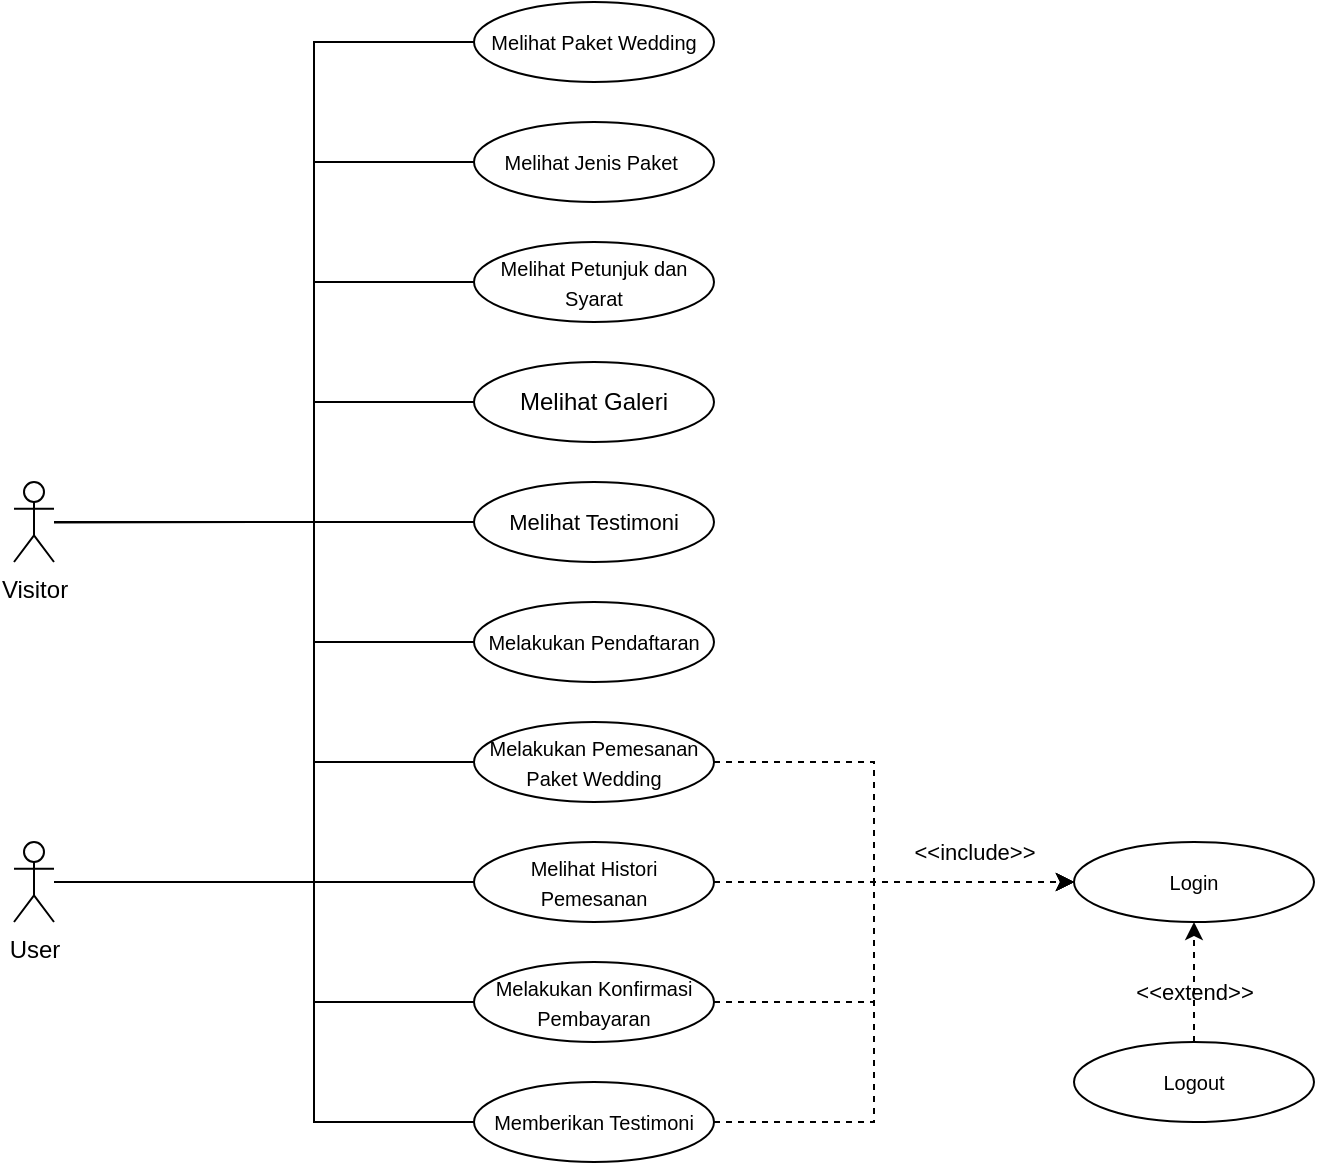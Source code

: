 <mxfile version="21.3.2" type="github">
  <diagram name="Page-1" id="ptqF46JkStDB1N-qUOx_">
    <mxGraphModel dx="1114" dy="576" grid="1" gridSize="10" guides="1" tooltips="1" connect="1" arrows="1" fold="1" page="1" pageScale="1" pageWidth="827" pageHeight="1169" math="0" shadow="0">
      <root>
        <mxCell id="0" />
        <mxCell id="1" parent="0" />
        <mxCell id="HR6nC0uiJFTiaysMqOgH-27" value="" style="edgeStyle=orthogonalEdgeStyle;rounded=0;orthogonalLoop=1;jettySize=auto;html=1;entryX=0;entryY=0.5;entryDx=0;entryDy=0;endArrow=none;endFill=0;" parent="1" source="RQx9iSCu71bE9roLs_1m-1" target="HR6nC0uiJFTiaysMqOgH-1" edge="1">
          <mxGeometry relative="1" as="geometry">
            <mxPoint x="160.0" y="360" as="targetPoint" />
            <Array as="points">
              <mxPoint x="200" y="360" />
              <mxPoint x="200" y="120" />
            </Array>
          </mxGeometry>
        </mxCell>
        <mxCell id="RQx9iSCu71bE9roLs_1m-1" value="Visitor" style="shape=umlActor;verticalLabelPosition=bottom;verticalAlign=top;html=1;" parent="1" vertex="1">
          <mxGeometry x="50" y="340" width="20" height="40" as="geometry" />
        </mxCell>
        <mxCell id="HR6nC0uiJFTiaysMqOgH-1" value="&lt;font style=&quot;font-size: 10px;&quot;&gt;Melihat Paket Wedding&lt;/font&gt;" style="ellipse;whiteSpace=wrap;html=1;" parent="1" vertex="1">
          <mxGeometry x="280" y="100" width="120" height="40" as="geometry" />
        </mxCell>
        <mxCell id="HR6nC0uiJFTiaysMqOgH-30" style="edgeStyle=orthogonalEdgeStyle;rounded=0;orthogonalLoop=1;jettySize=auto;html=1;endArrow=none;endFill=0;" parent="1" source="HR6nC0uiJFTiaysMqOgH-13" edge="1">
          <mxGeometry relative="1" as="geometry">
            <mxPoint x="70" y="360" as="targetPoint" />
            <Array as="points">
              <mxPoint x="200" y="180" />
              <mxPoint x="200" y="360" />
            </Array>
          </mxGeometry>
        </mxCell>
        <mxCell id="HR6nC0uiJFTiaysMqOgH-13" value="&lt;font style=&quot;font-size: 10px;&quot;&gt;Melihat Jenis Paket&amp;nbsp;&lt;/font&gt;" style="ellipse;whiteSpace=wrap;html=1;" parent="1" vertex="1">
          <mxGeometry x="280" y="160" width="120" height="40" as="geometry" />
        </mxCell>
        <mxCell id="HR6nC0uiJFTiaysMqOgH-31" style="edgeStyle=orthogonalEdgeStyle;rounded=0;orthogonalLoop=1;jettySize=auto;html=1;exitX=0;exitY=0.5;exitDx=0;exitDy=0;endArrow=none;endFill=0;" parent="1" source="HR6nC0uiJFTiaysMqOgH-14" edge="1">
          <mxGeometry relative="1" as="geometry">
            <mxPoint x="70" y="360.0" as="targetPoint" />
            <Array as="points">
              <mxPoint x="200" y="240" />
              <mxPoint x="200" y="360" />
            </Array>
          </mxGeometry>
        </mxCell>
        <mxCell id="HR6nC0uiJFTiaysMqOgH-14" value="&lt;font style=&quot;font-size: 10px;&quot;&gt;Melihat Petunjuk dan Syarat&lt;/font&gt;" style="ellipse;whiteSpace=wrap;html=1;" parent="1" vertex="1">
          <mxGeometry x="280" y="220" width="120" height="40" as="geometry" />
        </mxCell>
        <mxCell id="HR6nC0uiJFTiaysMqOgH-32" style="edgeStyle=orthogonalEdgeStyle;rounded=0;orthogonalLoop=1;jettySize=auto;html=1;endArrow=none;endFill=0;" parent="1" source="HR6nC0uiJFTiaysMqOgH-15" edge="1">
          <mxGeometry relative="1" as="geometry">
            <mxPoint x="70" y="360.0" as="targetPoint" />
            <Array as="points">
              <mxPoint x="200" y="300" />
              <mxPoint x="200" y="360" />
            </Array>
          </mxGeometry>
        </mxCell>
        <mxCell id="HR6nC0uiJFTiaysMqOgH-15" value="Melihat Galeri" style="ellipse;whiteSpace=wrap;html=1;" parent="1" vertex="1">
          <mxGeometry x="280" y="280" width="120" height="40" as="geometry" />
        </mxCell>
        <mxCell id="HR6nC0uiJFTiaysMqOgH-34" style="edgeStyle=orthogonalEdgeStyle;rounded=0;orthogonalLoop=1;jettySize=auto;html=1;exitX=0;exitY=0.5;exitDx=0;exitDy=0;endArrow=none;endFill=0;" parent="1" source="HR6nC0uiJFTiaysMqOgH-17" edge="1">
          <mxGeometry relative="1" as="geometry">
            <mxPoint x="70" y="360.241" as="targetPoint" />
          </mxGeometry>
        </mxCell>
        <mxCell id="HR6nC0uiJFTiaysMqOgH-17" value="Melihat Testimoni" style="ellipse;whiteSpace=wrap;html=1;fontSize=11;" parent="1" vertex="1">
          <mxGeometry x="280" y="340" width="120" height="40" as="geometry" />
        </mxCell>
        <mxCell id="HR6nC0uiJFTiaysMqOgH-35" style="edgeStyle=orthogonalEdgeStyle;rounded=0;orthogonalLoop=1;jettySize=auto;html=1;endArrow=none;endFill=0;" parent="1" source="HR6nC0uiJFTiaysMqOgH-18" edge="1">
          <mxGeometry relative="1" as="geometry">
            <mxPoint x="70" y="360.0" as="targetPoint" />
            <Array as="points">
              <mxPoint x="200" y="420" />
              <mxPoint x="200" y="360" />
            </Array>
          </mxGeometry>
        </mxCell>
        <mxCell id="HR6nC0uiJFTiaysMqOgH-18" value="&lt;font style=&quot;font-size: 10px;&quot;&gt;Melakukan Pendaftaran&lt;/font&gt;" style="ellipse;whiteSpace=wrap;html=1;" parent="1" vertex="1">
          <mxGeometry x="280" y="400" width="120" height="40" as="geometry" />
        </mxCell>
        <mxCell id="HR6nC0uiJFTiaysMqOgH-49" style="edgeStyle=orthogonalEdgeStyle;rounded=0;orthogonalLoop=1;jettySize=auto;html=1;entryX=0;entryY=0.5;entryDx=0;entryDy=0;dashed=1;" parent="1" source="HR6nC0uiJFTiaysMqOgH-19" target="HR6nC0uiJFTiaysMqOgH-40" edge="1">
          <mxGeometry relative="1" as="geometry">
            <Array as="points">
              <mxPoint x="480" y="480" />
              <mxPoint x="480" y="540" />
            </Array>
          </mxGeometry>
        </mxCell>
        <mxCell id="HR6nC0uiJFTiaysMqOgH-19" value="&lt;font style=&quot;font-size: 10px;&quot;&gt;Melakukan Pemesanan Paket Wedding&lt;/font&gt;" style="ellipse;whiteSpace=wrap;html=1;" parent="1" vertex="1">
          <mxGeometry x="280" y="460" width="120" height="40" as="geometry" />
        </mxCell>
        <mxCell id="HR6nC0uiJFTiaysMqOgH-50" style="edgeStyle=orthogonalEdgeStyle;rounded=0;orthogonalLoop=1;jettySize=auto;html=1;exitX=1;exitY=0.5;exitDx=0;exitDy=0;dashed=1;entryX=0;entryY=0.5;entryDx=0;entryDy=0;" parent="1" source="HR6nC0uiJFTiaysMqOgH-20" target="HR6nC0uiJFTiaysMqOgH-40" edge="1">
          <mxGeometry relative="1" as="geometry">
            <mxPoint x="520" y="360" as="targetPoint" />
            <Array as="points">
              <mxPoint x="540" y="540" />
              <mxPoint x="540" y="540" />
            </Array>
          </mxGeometry>
        </mxCell>
        <mxCell id="HR6nC0uiJFTiaysMqOgH-20" value="&lt;font style=&quot;font-size: 10px;&quot;&gt;Melihat Histori Pemesanan&lt;/font&gt;" style="ellipse;whiteSpace=wrap;html=1;" parent="1" vertex="1">
          <mxGeometry x="280" y="520" width="120" height="40" as="geometry" />
        </mxCell>
        <mxCell id="HR6nC0uiJFTiaysMqOgH-51" style="edgeStyle=orthogonalEdgeStyle;rounded=0;orthogonalLoop=1;jettySize=auto;html=1;entryX=0;entryY=0.5;entryDx=0;entryDy=0;dashed=1;" parent="1" source="HR6nC0uiJFTiaysMqOgH-21" target="HR6nC0uiJFTiaysMqOgH-40" edge="1">
          <mxGeometry relative="1" as="geometry">
            <Array as="points">
              <mxPoint x="480" y="600" />
              <mxPoint x="480" y="540" />
            </Array>
          </mxGeometry>
        </mxCell>
        <mxCell id="HR6nC0uiJFTiaysMqOgH-21" value="&lt;font style=&quot;font-size: 10px;&quot;&gt;Melakukan Konfirmasi Pembayaran&lt;/font&gt;" style="ellipse;whiteSpace=wrap;html=1;" parent="1" vertex="1">
          <mxGeometry x="280" y="580" width="120" height="40" as="geometry" />
        </mxCell>
        <mxCell id="HR6nC0uiJFTiaysMqOgH-52" style="edgeStyle=orthogonalEdgeStyle;rounded=0;orthogonalLoop=1;jettySize=auto;html=1;exitX=1;exitY=0.5;exitDx=0;exitDy=0;dashed=1;entryX=0;entryY=0.5;entryDx=0;entryDy=0;" parent="1" source="HR6nC0uiJFTiaysMqOgH-22" target="HR6nC0uiJFTiaysMqOgH-40" edge="1">
          <mxGeometry relative="1" as="geometry">
            <mxPoint x="520" y="360" as="targetPoint" />
            <Array as="points">
              <mxPoint x="480" y="660" />
              <mxPoint x="480" y="540" />
            </Array>
          </mxGeometry>
        </mxCell>
        <mxCell id="HR6nC0uiJFTiaysMqOgH-22" value="&lt;font style=&quot;font-size: 10px;&quot;&gt;Memberikan Testimoni&lt;/font&gt;" style="ellipse;whiteSpace=wrap;html=1;" parent="1" vertex="1">
          <mxGeometry x="280" y="640" width="120" height="40" as="geometry" />
        </mxCell>
        <mxCell id="HR6nC0uiJFTiaysMqOgH-40" value="&lt;font style=&quot;font-size: 10px;&quot;&gt;Login&lt;/font&gt;" style="ellipse;whiteSpace=wrap;html=1;" parent="1" vertex="1">
          <mxGeometry x="580" y="520" width="120" height="40" as="geometry" />
        </mxCell>
        <mxCell id="HR6nC0uiJFTiaysMqOgH-54" value="&lt;font style=&quot;font-size: 11px;&quot;&gt;&amp;lt;&amp;lt;include&amp;gt;&amp;gt;&lt;/font&gt;" style="text;html=1;align=center;verticalAlign=middle;resizable=0;points=[];autosize=1;strokeColor=none;fillColor=none;" parent="1" vertex="1">
          <mxGeometry x="490" y="510" width="80" height="30" as="geometry" />
        </mxCell>
        <mxCell id="HR6nC0uiJFTiaysMqOgH-56" value="" style="edgeStyle=orthogonalEdgeStyle;rounded=0;orthogonalLoop=1;jettySize=auto;html=1;dashed=1;" parent="1" source="HR6nC0uiJFTiaysMqOgH-55" target="HR6nC0uiJFTiaysMqOgH-40" edge="1">
          <mxGeometry relative="1" as="geometry" />
        </mxCell>
        <mxCell id="HR6nC0uiJFTiaysMqOgH-55" value="&lt;font style=&quot;font-size: 10px;&quot;&gt;Logout&lt;/font&gt;" style="ellipse;whiteSpace=wrap;html=1;" parent="1" vertex="1">
          <mxGeometry x="580" y="620" width="120" height="40" as="geometry" />
        </mxCell>
        <mxCell id="HR6nC0uiJFTiaysMqOgH-57" value="&lt;font style=&quot;font-size: 11px;&quot;&gt;&amp;lt;&amp;lt;extend&amp;gt;&amp;gt;&lt;/font&gt;" style="text;html=1;align=center;verticalAlign=middle;resizable=0;points=[];autosize=1;strokeColor=none;fillColor=none;" parent="1" vertex="1">
          <mxGeometry x="600" y="580" width="80" height="30" as="geometry" />
        </mxCell>
        <mxCell id="HUihaT8eayz2FnNqMXaq-3" style="edgeStyle=orthogonalEdgeStyle;rounded=0;orthogonalLoop=1;jettySize=auto;html=1;entryX=0;entryY=0.5;entryDx=0;entryDy=0;endArrow=none;endFill=0;" parent="1" source="HUihaT8eayz2FnNqMXaq-2" target="HR6nC0uiJFTiaysMqOgH-19" edge="1">
          <mxGeometry relative="1" as="geometry">
            <Array as="points">
              <mxPoint x="200" y="540" />
              <mxPoint x="200" y="480" />
            </Array>
          </mxGeometry>
        </mxCell>
        <mxCell id="HUihaT8eayz2FnNqMXaq-4" style="edgeStyle=orthogonalEdgeStyle;rounded=0;orthogonalLoop=1;jettySize=auto;html=1;entryX=0;entryY=0.5;entryDx=0;entryDy=0;endArrow=none;endFill=0;" parent="1" source="HUihaT8eayz2FnNqMXaq-2" target="HR6nC0uiJFTiaysMqOgH-20" edge="1">
          <mxGeometry relative="1" as="geometry" />
        </mxCell>
        <mxCell id="HUihaT8eayz2FnNqMXaq-5" style="edgeStyle=orthogonalEdgeStyle;rounded=0;orthogonalLoop=1;jettySize=auto;html=1;entryX=0;entryY=0.5;entryDx=0;entryDy=0;endArrow=none;endFill=0;" parent="1" source="HUihaT8eayz2FnNqMXaq-2" target="HR6nC0uiJFTiaysMqOgH-21" edge="1">
          <mxGeometry relative="1" as="geometry">
            <Array as="points">
              <mxPoint x="200" y="540" />
              <mxPoint x="200" y="600" />
            </Array>
          </mxGeometry>
        </mxCell>
        <mxCell id="HUihaT8eayz2FnNqMXaq-6" style="edgeStyle=orthogonalEdgeStyle;rounded=0;orthogonalLoop=1;jettySize=auto;html=1;entryX=0;entryY=0.5;entryDx=0;entryDy=0;endArrow=none;endFill=0;" parent="1" source="HUihaT8eayz2FnNqMXaq-2" target="HR6nC0uiJFTiaysMqOgH-22" edge="1">
          <mxGeometry relative="1" as="geometry">
            <Array as="points">
              <mxPoint x="200" y="540" />
              <mxPoint x="200" y="660" />
            </Array>
          </mxGeometry>
        </mxCell>
        <mxCell id="HUihaT8eayz2FnNqMXaq-7" style="edgeStyle=orthogonalEdgeStyle;rounded=0;orthogonalLoop=1;jettySize=auto;html=1;entryX=0;entryY=0.5;entryDx=0;entryDy=0;endArrow=none;endFill=0;" parent="1" source="HUihaT8eayz2FnNqMXaq-2" target="HR6nC0uiJFTiaysMqOgH-18" edge="1">
          <mxGeometry relative="1" as="geometry">
            <Array as="points">
              <mxPoint x="200" y="540" />
              <mxPoint x="200" y="420" />
            </Array>
          </mxGeometry>
        </mxCell>
        <mxCell id="HUihaT8eayz2FnNqMXaq-2" value="User" style="shape=umlActor;verticalLabelPosition=bottom;verticalAlign=top;html=1;" parent="1" vertex="1">
          <mxGeometry x="50" y="520" width="20" height="40" as="geometry" />
        </mxCell>
      </root>
    </mxGraphModel>
  </diagram>
</mxfile>

